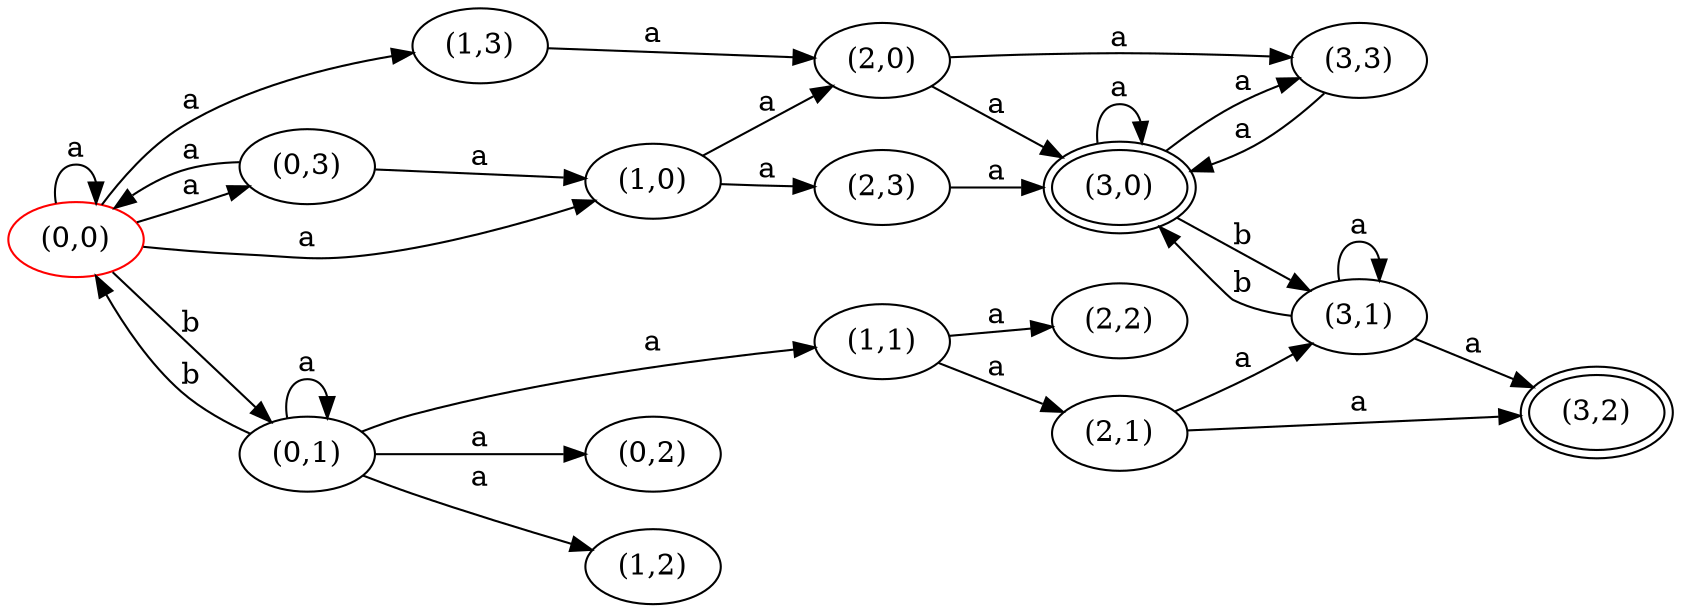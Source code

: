 digraph a {
 rankdir=LR
2[ label ="(0,0)", color=red ];
2 -> 2 [ label = "a" ];
2 -> 5 [ label = "a" ];
2 -> 3 [ label = "b" ];
2 -> 6 [ label = "a" ];
2 -> 9 [ label = "a" ];
3[ label ="(0,1)",];
3 -> 3 [ label = "a" ];
3 -> 4 [ label = "a" ];
3 -> 2 [ label = "b" ];
3 -> 7 [ label = "a" ];
3 -> 8 [ label = "a" ];
4[ label ="(0,2)",];
5[ label ="(0,3)",];
5 -> 2 [ label = "a" ];
5 -> 6 [ label = "a" ];
6[ label ="(1,0)",];
6 -> 10 [ label = "a" ];
6 -> 13 [ label = "a" ];
7[ label ="(1,1)",];
7 -> 11 [ label = "a" ];
7 -> 12 [ label = "a" ];
8[ label ="(1,2)",];
9[ label ="(1,3)",];
9 -> 10 [ label = "a" ];
10[ label ="(2,0)",];
10 -> 14 [ label = "a" ];
10 -> 17 [ label = "a" ];
11[ label ="(2,1)",];
11 -> 15 [ label = "a" ];
11 -> 16 [ label = "a" ];
12[ label ="(2,2)",];
13[ label ="(2,3)",];
13 -> 14 [ label = "a" ];
14[ label ="(3,0)",peripheries=2 ];
14 -> 14 [ label = "a" ];
14 -> 17 [ label = "a" ];
14 -> 15 [ label = "b" ];
15[ label ="(3,1)",];
15 -> 15 [ label = "a" ];
15 -> 16 [ label = "a" ];
15 -> 14 [ label = "b" ];
16[ label ="(3,2)",peripheries=2 ];
17[ label ="(3,3)",];
17 -> 14 [ label = "a" ];
}
